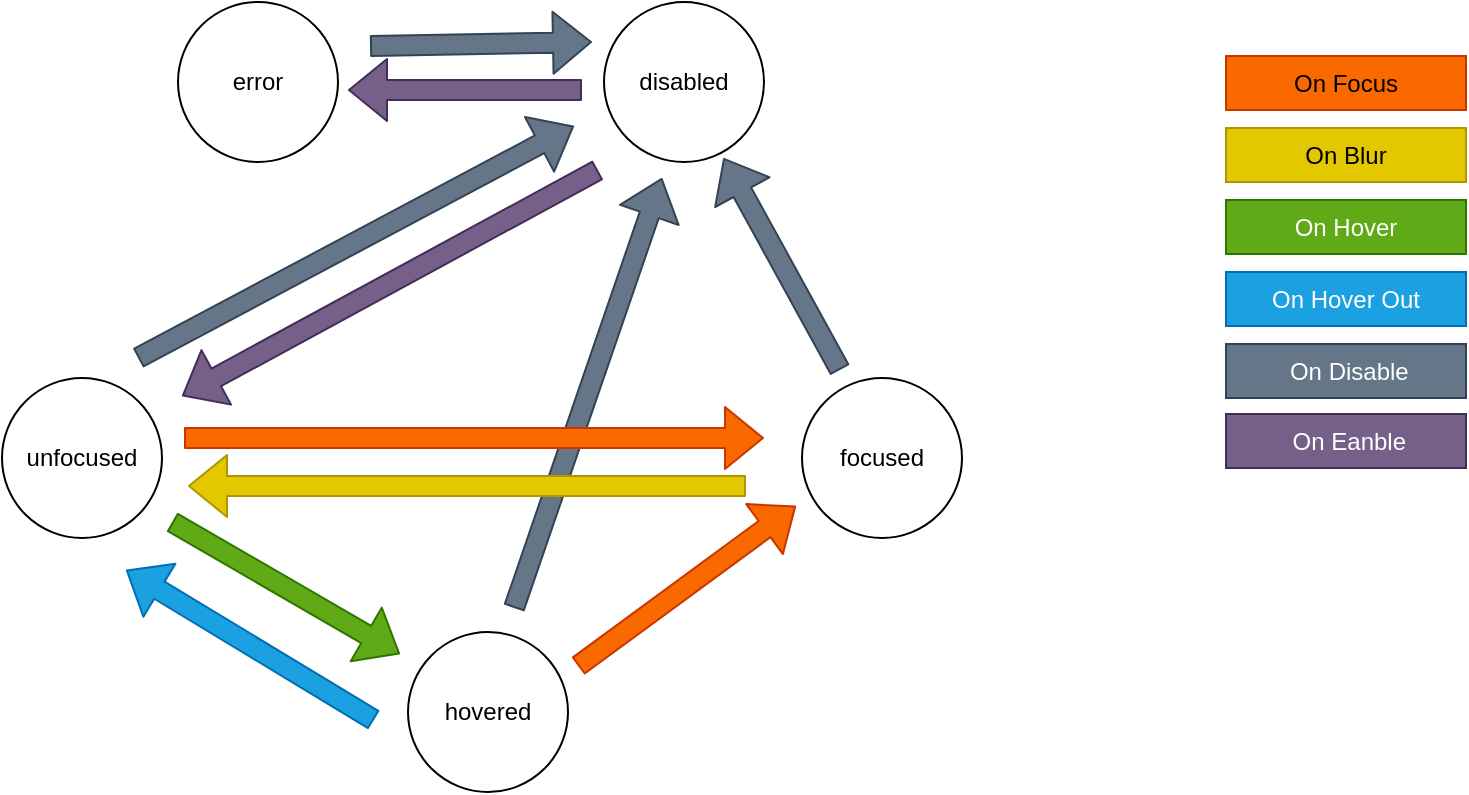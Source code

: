 <mxfile>
    <diagram id="7eygDwSpzMT8CX-QwcK1" name="Page-1">
        <mxGraphModel dx="724" dy="489" grid="0" gridSize="10" guides="1" tooltips="1" connect="1" arrows="1" fold="1" page="0" pageScale="1" pageWidth="850" pageHeight="1100" math="0" shadow="0">
            <root>
                <mxCell id="0"/>
                <mxCell id="1" parent="0"/>
                <mxCell id="25" value="unfocused" style="ellipse;whiteSpace=wrap;html=1;aspect=fixed;" parent="1" vertex="1">
                    <mxGeometry x="52" y="255" width="80" height="80" as="geometry"/>
                </mxCell>
                <mxCell id="26" value="focused" style="ellipse;whiteSpace=wrap;html=1;aspect=fixed;" parent="1" vertex="1">
                    <mxGeometry x="452" y="255" width="80" height="80" as="geometry"/>
                </mxCell>
                <mxCell id="27" value="hovered" style="ellipse;whiteSpace=wrap;html=1;aspect=fixed;" parent="1" vertex="1">
                    <mxGeometry x="255" y="382" width="80" height="80" as="geometry"/>
                </mxCell>
                <mxCell id="28" value="disabled" style="ellipse;whiteSpace=wrap;html=1;aspect=fixed;" parent="1" vertex="1">
                    <mxGeometry x="353" y="67" width="80" height="80" as="geometry"/>
                </mxCell>
                <mxCell id="29" value="error" style="ellipse;whiteSpace=wrap;html=1;aspect=fixed;" parent="1" vertex="1">
                    <mxGeometry x="140" y="67" width="80" height="80" as="geometry"/>
                </mxCell>
                <mxCell id="30" value="On Focus" style="rounded=0;whiteSpace=wrap;html=1;fillColor=#fa6800;strokeColor=#C73500;fontColor=#000000;" parent="1" vertex="1">
                    <mxGeometry x="664" y="94" width="120" height="27" as="geometry"/>
                </mxCell>
                <mxCell id="31" value="On Blur" style="rounded=0;whiteSpace=wrap;html=1;fillColor=#e3c800;strokeColor=#B09500;fontColor=#000000;" parent="1" vertex="1">
                    <mxGeometry x="664" y="130" width="120" height="27" as="geometry"/>
                </mxCell>
                <mxCell id="32" value="On Hover" style="rounded=0;whiteSpace=wrap;html=1;fillColor=#60a917;strokeColor=#2D7600;fontColor=#ffffff;" parent="1" vertex="1">
                    <mxGeometry x="664" y="166" width="120" height="27" as="geometry"/>
                </mxCell>
                <mxCell id="33" value="On Hover Out" style="rounded=0;whiteSpace=wrap;html=1;fillColor=#1ba1e2;strokeColor=#006EAF;fontColor=#ffffff;" parent="1" vertex="1">
                    <mxGeometry x="664" y="202" width="120" height="27" as="geometry"/>
                </mxCell>
                <mxCell id="34" value="&amp;nbsp;On Disable" style="rounded=0;whiteSpace=wrap;html=1;fillColor=#647687;strokeColor=#314354;fontColor=#ffffff;" parent="1" vertex="1">
                    <mxGeometry x="664" y="238" width="120" height="27" as="geometry"/>
                </mxCell>
                <mxCell id="36" value="" style="shape=flexArrow;endArrow=classic;html=1;fillColor=#647687;strokeColor=#314354;" parent="1" edge="1">
                    <mxGeometry width="50" height="50" relative="1" as="geometry">
                        <mxPoint x="236" y="89" as="sourcePoint"/>
                        <mxPoint x="347" y="87" as="targetPoint"/>
                    </mxGeometry>
                </mxCell>
                <mxCell id="37" value="" style="shape=flexArrow;endArrow=classic;html=1;entryX=0.747;entryY=0.975;entryDx=0;entryDy=0;fillColor=#647687;strokeColor=#314354;entryPerimeter=0;" parent="1" target="28" edge="1">
                    <mxGeometry width="50" height="50" relative="1" as="geometry">
                        <mxPoint x="471" y="251" as="sourcePoint"/>
                        <mxPoint x="363" y="117" as="targetPoint"/>
                    </mxGeometry>
                </mxCell>
                <mxCell id="38" value="" style="shape=flexArrow;endArrow=classic;html=1;fillColor=#647687;strokeColor=#314354;" parent="1" edge="1">
                    <mxGeometry width="50" height="50" relative="1" as="geometry">
                        <mxPoint x="308" y="370" as="sourcePoint"/>
                        <mxPoint x="382" y="155" as="targetPoint"/>
                    </mxGeometry>
                </mxCell>
                <mxCell id="39" value="" style="shape=flexArrow;endArrow=classic;html=1;fillColor=#647687;strokeColor=#314354;" parent="1" edge="1">
                    <mxGeometry width="50" height="50" relative="1" as="geometry">
                        <mxPoint x="120" y="245" as="sourcePoint"/>
                        <mxPoint x="338" y="129" as="targetPoint"/>
                    </mxGeometry>
                </mxCell>
                <mxCell id="43" value="" style="shape=flexArrow;endArrow=classic;html=1;fillColor=#fa6800;strokeColor=#C73500;" parent="1" edge="1">
                    <mxGeometry width="50" height="50" relative="1" as="geometry">
                        <mxPoint x="340" y="399" as="sourcePoint"/>
                        <mxPoint x="449" y="319" as="targetPoint"/>
                    </mxGeometry>
                </mxCell>
                <mxCell id="44" value="" style="shape=flexArrow;endArrow=classic;html=1;fillColor=#fa6800;strokeColor=#C73500;" parent="1" edge="1">
                    <mxGeometry width="50" height="50" relative="1" as="geometry">
                        <mxPoint x="143" y="285" as="sourcePoint"/>
                        <mxPoint x="433" y="285" as="targetPoint"/>
                    </mxGeometry>
                </mxCell>
                <mxCell id="45" value="" style="shape=flexArrow;endArrow=classic;html=1;fillColor=#e3c800;strokeColor=#B09500;" parent="1" edge="1">
                    <mxGeometry width="50" height="50" relative="1" as="geometry">
                        <mxPoint x="424" y="309" as="sourcePoint"/>
                        <mxPoint x="145" y="309" as="targetPoint"/>
                    </mxGeometry>
                </mxCell>
                <mxCell id="46" value="" style="shape=flexArrow;endArrow=classic;html=1;fillColor=#60a917;strokeColor=#2D7600;" parent="1" edge="1">
                    <mxGeometry width="50" height="50" relative="1" as="geometry">
                        <mxPoint x="137" y="327" as="sourcePoint"/>
                        <mxPoint x="251" y="393" as="targetPoint"/>
                    </mxGeometry>
                </mxCell>
                <mxCell id="47" value="" style="shape=flexArrow;endArrow=classic;html=1;fillColor=#1ba1e2;strokeColor=#006EAF;" parent="1" edge="1">
                    <mxGeometry width="50" height="50" relative="1" as="geometry">
                        <mxPoint x="238" y="426" as="sourcePoint"/>
                        <mxPoint x="114" y="351" as="targetPoint"/>
                    </mxGeometry>
                </mxCell>
                <mxCell id="48" value="&amp;nbsp;On Eanble" style="rounded=0;whiteSpace=wrap;html=1;fillColor=#76608a;strokeColor=#432D57;fontColor=#ffffff;" parent="1" vertex="1">
                    <mxGeometry x="664" y="273" width="120" height="27" as="geometry"/>
                </mxCell>
                <mxCell id="50" value="" style="shape=flexArrow;endArrow=classic;html=1;fillColor=#76608a;strokeColor=#432D57;" parent="1" edge="1">
                    <mxGeometry width="50" height="50" relative="1" as="geometry">
                        <mxPoint x="350" y="151" as="sourcePoint"/>
                        <mxPoint x="142" y="264" as="targetPoint"/>
                    </mxGeometry>
                </mxCell>
                <mxCell id="52" value="" style="shape=flexArrow;endArrow=classic;html=1;fillColor=#76608a;strokeColor=#432D57;" edge="1" parent="1">
                    <mxGeometry width="50" height="50" relative="1" as="geometry">
                        <mxPoint x="342" y="111" as="sourcePoint"/>
                        <mxPoint x="225" y="111" as="targetPoint"/>
                    </mxGeometry>
                </mxCell>
            </root>
        </mxGraphModel>
    </diagram>
</mxfile>
